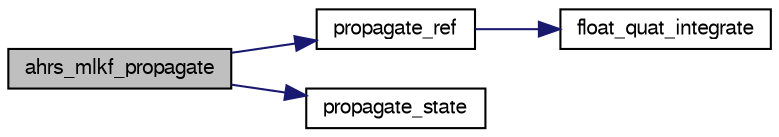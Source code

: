 digraph "ahrs_mlkf_propagate"
{
  edge [fontname="FreeSans",fontsize="10",labelfontname="FreeSans",labelfontsize="10"];
  node [fontname="FreeSans",fontsize="10",shape=record];
  rankdir="LR";
  Node1 [label="ahrs_mlkf_propagate",height=0.2,width=0.4,color="black", fillcolor="grey75", style="filled", fontcolor="black"];
  Node1 -> Node2 [color="midnightblue",fontsize="10",style="solid",fontname="FreeSans"];
  Node2 [label="propagate_ref",height=0.2,width=0.4,color="black", fillcolor="white", style="filled",URL="$ahrs__float__mlkf_8c.html#a7da516492565fea9fe725c92d3c7e447"];
  Node2 -> Node3 [color="midnightblue",fontsize="10",style="solid",fontname="FreeSans"];
  Node3 [label="float_quat_integrate",height=0.2,width=0.4,color="black", fillcolor="white", style="filled",URL="$group__math__algebra__float.html#ga617f13c7ecb041b375c76d14a2f8221e",tooltip="in place quaternion integration with constant rotational velocity "];
  Node1 -> Node4 [color="midnightblue",fontsize="10",style="solid",fontname="FreeSans"];
  Node4 [label="propagate_state",height=0.2,width=0.4,color="black", fillcolor="white", style="filled",URL="$ahrs__float__mlkf_8c.html#a08b5ba2b24ee28f080b00eb5cb08384a",tooltip="Progagate filter&#39;s covariance We don&#39;t propagate state as we assume to have reseted. "];
}
